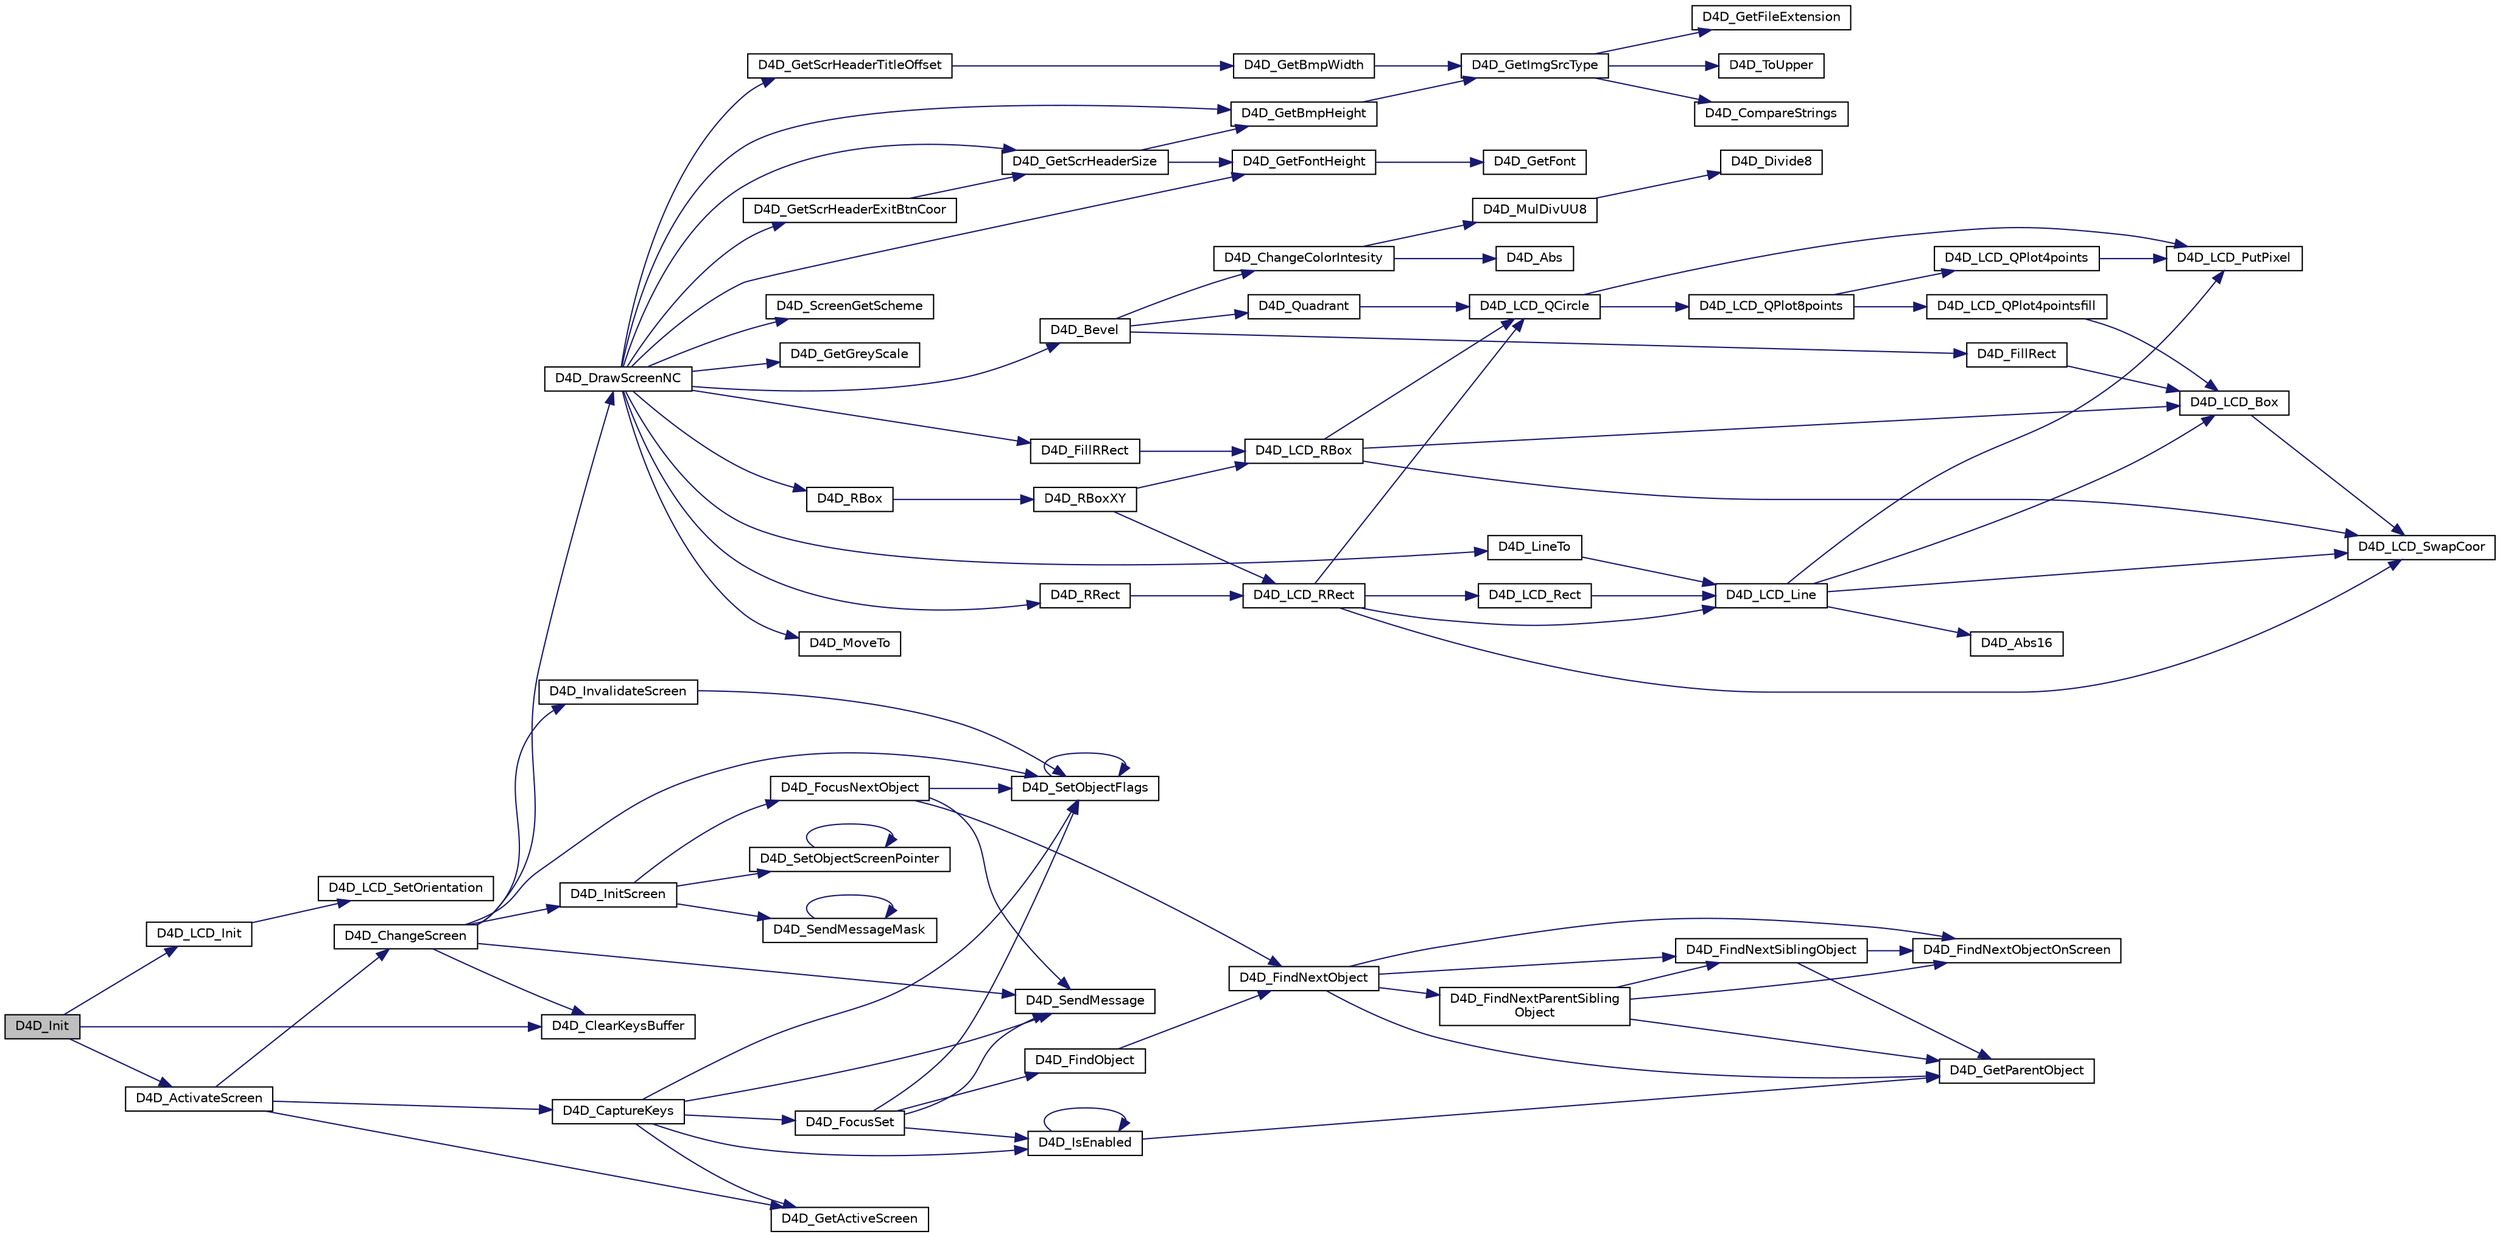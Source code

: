 digraph "D4D_Init"
{
  edge [fontname="Helvetica",fontsize="10",labelfontname="Helvetica",labelfontsize="10"];
  node [fontname="Helvetica",fontsize="10",shape=record];
  rankdir="LR";
  Node1 [label="D4D_Init",height=0.2,width=0.4,color="black", fillcolor="grey75", style="filled" fontcolor="black"];
  Node1 -> Node2 [color="midnightblue",fontsize="10",style="solid",fontname="Helvetica"];
  Node2 [label="D4D_LCD_Init",height=0.2,width=0.4,color="black", fillcolor="white", style="filled",URL="$d4d__low_8c.html#a29b4f2e1adcde8369f654334395ef10d"];
  Node2 -> Node3 [color="midnightblue",fontsize="10",style="solid",fontname="Helvetica"];
  Node3 [label="D4D_LCD_SetOrientation",height=0.2,width=0.4,color="black", fillcolor="white", style="filled",URL="$d4d__low_8c.html#a781406853199f73424623e4bcd04a8a7"];
  Node1 -> Node4 [color="midnightblue",fontsize="10",style="solid",fontname="Helvetica"];
  Node4 [label="D4D_ClearKeysBuffer",height=0.2,width=0.4,color="black", fillcolor="white", style="filled",URL="$group__doxd4d__base__func.html#ga019d5524f4ec9275c7f08d7296e0d546",tooltip="Clear all rest information about pushed Keys in buffer. "];
  Node1 -> Node5 [color="midnightblue",fontsize="10",style="solid",fontname="Helvetica"];
  Node5 [label="D4D_ActivateScreen",height=0.2,width=0.4,color="black", fillcolor="white", style="filled",URL="$group__doxd4d__screen__func.html#gaeda5819fd96fbac4e876e8970eed466a",tooltip="The function activate the new screen. "];
  Node5 -> Node6 [color="midnightblue",fontsize="10",style="solid",fontname="Helvetica"];
  Node6 [label="D4D_CaptureKeys",height=0.2,width=0.4,color="black", fillcolor="white", style="filled",URL="$group__doxd4d__object__func.html#gaf785f10de38c2df9523cd3466035f93f",tooltip="Function switch on capturing the keys to objects. "];
  Node6 -> Node7 [color="midnightblue",fontsize="10",style="solid",fontname="Helvetica"];
  Node7 [label="D4D_GetActiveScreen",height=0.2,width=0.4,color="black", fillcolor="white", style="filled",URL="$group__doxd4d__screen__func.html#ga60bd18ea3f1e4d87c1eda36c0f4c01f9",tooltip="Returns pointer to current active screen. "];
  Node6 -> Node8 [color="midnightblue",fontsize="10",style="solid",fontname="Helvetica"];
  Node8 [label="D4D_SetObjectFlags",height=0.2,width=0.4,color="black", fillcolor="white", style="filled",URL="$d4d__object_8c.html#a9ea5194ba65b4124d374109fa782d237"];
  Node8 -> Node8 [color="midnightblue",fontsize="10",style="solid",fontname="Helvetica"];
  Node6 -> Node9 [color="midnightblue",fontsize="10",style="solid",fontname="Helvetica"];
  Node9 [label="D4D_SendMessage",height=0.2,width=0.4,color="black", fillcolor="white", style="filled",URL="$d4d__base_8c.html#ad307c9584a62c2cb94cab1ea72ad3c47"];
  Node6 -> Node10 [color="midnightblue",fontsize="10",style="solid",fontname="Helvetica"];
  Node10 [label="D4D_IsEnabled",height=0.2,width=0.4,color="black", fillcolor="white", style="filled",URL="$group__doxd4d__object__func.html#gada4f81524444a3cabef73d4fa2988b15",tooltip="Function find out if the object is enabled or not. "];
  Node10 -> Node11 [color="midnightblue",fontsize="10",style="solid",fontname="Helvetica"];
  Node11 [label="D4D_GetParentObject",height=0.2,width=0.4,color="black", fillcolor="white", style="filled",URL="$d4d__object_8c.html#aeb1e10fa1768c3ab69bae8f35fbdde9e"];
  Node10 -> Node10 [color="midnightblue",fontsize="10",style="solid",fontname="Helvetica"];
  Node6 -> Node12 [color="midnightblue",fontsize="10",style="solid",fontname="Helvetica"];
  Node12 [label="D4D_FocusSet",height=0.2,width=0.4,color="black", fillcolor="white", style="filled",URL="$group__doxd4d__screen__func.html#gac8938c4e965acfa7f40094d4508e039d",tooltip="The function set the obejct focus to new object. "];
  Node12 -> Node13 [color="midnightblue",fontsize="10",style="solid",fontname="Helvetica"];
  Node13 [label="D4D_FindObject",height=0.2,width=0.4,color="black", fillcolor="white", style="filled",URL="$d4d__screen_8c.html#a8779d8ec70a52bbf56484fa8cd8b1884"];
  Node13 -> Node14 [color="midnightblue",fontsize="10",style="solid",fontname="Helvetica"];
  Node14 [label="D4D_FindNextObject",height=0.2,width=0.4,color="black", fillcolor="white", style="filled",URL="$d4d__object_8c.html#a60c5cc0c04e845b028fd591039d72b4f"];
  Node14 -> Node15 [color="midnightblue",fontsize="10",style="solid",fontname="Helvetica"];
  Node15 [label="D4D_FindNextObjectOnScreen",height=0.2,width=0.4,color="black", fillcolor="white", style="filled",URL="$d4d__object_8c.html#a52bc37a5836b83fb088514a94ef63258"];
  Node14 -> Node16 [color="midnightblue",fontsize="10",style="solid",fontname="Helvetica"];
  Node16 [label="D4D_FindNextSiblingObject",height=0.2,width=0.4,color="black", fillcolor="white", style="filled",URL="$d4d__object_8c.html#ac6d2a59c98f9f37d65a3ca2f2ac53a1a"];
  Node16 -> Node11 [color="midnightblue",fontsize="10",style="solid",fontname="Helvetica"];
  Node16 -> Node15 [color="midnightblue",fontsize="10",style="solid",fontname="Helvetica"];
  Node14 -> Node17 [color="midnightblue",fontsize="10",style="solid",fontname="Helvetica"];
  Node17 [label="D4D_FindNextParentSibling\lObject",height=0.2,width=0.4,color="black", fillcolor="white", style="filled",URL="$d4d__object_8c.html#a94f877d36a6c5dde73c340fc90bfd42d"];
  Node17 -> Node11 [color="midnightblue",fontsize="10",style="solid",fontname="Helvetica"];
  Node17 -> Node15 [color="midnightblue",fontsize="10",style="solid",fontname="Helvetica"];
  Node17 -> Node16 [color="midnightblue",fontsize="10",style="solid",fontname="Helvetica"];
  Node14 -> Node11 [color="midnightblue",fontsize="10",style="solid",fontname="Helvetica"];
  Node12 -> Node10 [color="midnightblue",fontsize="10",style="solid",fontname="Helvetica"];
  Node12 -> Node8 [color="midnightblue",fontsize="10",style="solid",fontname="Helvetica"];
  Node12 -> Node9 [color="midnightblue",fontsize="10",style="solid",fontname="Helvetica"];
  Node5 -> Node7 [color="midnightblue",fontsize="10",style="solid",fontname="Helvetica"];
  Node5 -> Node18 [color="midnightblue",fontsize="10",style="solid",fontname="Helvetica"];
  Node18 [label="D4D_ChangeScreen",height=0.2,width=0.4,color="black", fillcolor="white", style="filled",URL="$d4d__screen_8c.html#acd4a0ec9fe607db2f8e67757620e4523"];
  Node18 -> Node8 [color="midnightblue",fontsize="10",style="solid",fontname="Helvetica"];
  Node18 -> Node9 [color="midnightblue",fontsize="10",style="solid",fontname="Helvetica"];
  Node18 -> Node19 [color="midnightblue",fontsize="10",style="solid",fontname="Helvetica"];
  Node19 [label="D4D_DrawScreenNC",height=0.2,width=0.4,color="black", fillcolor="white", style="filled",URL="$d4d__screen_8c.html#a18d7e510aeb90ed092e9a0914d501943"];
  Node19 -> Node20 [color="midnightblue",fontsize="10",style="solid",fontname="Helvetica"];
  Node20 [label="D4D_ScreenGetScheme",height=0.2,width=0.4,color="black", fillcolor="white", style="filled",URL="$d4d_8h.html#aff79f1fe75542112c6a26f29eae32180"];
  Node19 -> Node21 [color="midnightblue",fontsize="10",style="solid",fontname="Helvetica"];
  Node21 [label="D4D_FillRRect",height=0.2,width=0.4,color="black", fillcolor="white", style="filled",URL="$group__doxd4d__basic__draw__func.html#ga8e67d983050dc41e2984a44af9f989c5",tooltip="Function draw filled rectangle on the screen with round corners. "];
  Node21 -> Node22 [color="midnightblue",fontsize="10",style="solid",fontname="Helvetica"];
  Node22 [label="D4D_LCD_RBox",height=0.2,width=0.4,color="black", fillcolor="white", style="filled",URL="$d4d__low_8c.html#a69f1735f580a19e4a777736f017cf0c1"];
  Node22 -> Node23 [color="midnightblue",fontsize="10",style="solid",fontname="Helvetica"];
  Node23 [label="D4D_LCD_SwapCoor",height=0.2,width=0.4,color="black", fillcolor="white", style="filled",URL="$d4d__low_8c.html#a450664aef631dc065b1d290e8b75f863"];
  Node22 -> Node24 [color="midnightblue",fontsize="10",style="solid",fontname="Helvetica"];
  Node24 [label="D4D_LCD_Box",height=0.2,width=0.4,color="black", fillcolor="white", style="filled",URL="$d4d__low_8c.html#a65810021c5d69c06eeefa40f0c800b60"];
  Node24 -> Node23 [color="midnightblue",fontsize="10",style="solid",fontname="Helvetica"];
  Node22 -> Node25 [color="midnightblue",fontsize="10",style="solid",fontname="Helvetica"];
  Node25 [label="D4D_LCD_QCircle",height=0.2,width=0.4,color="black", fillcolor="white", style="filled",URL="$d4d__low_8c.html#a0b3fcdb3eb314f2fe830cc257627de8c"];
  Node25 -> Node26 [color="midnightblue",fontsize="10",style="solid",fontname="Helvetica"];
  Node26 [label="D4D_LCD_PutPixel",height=0.2,width=0.4,color="black", fillcolor="white", style="filled",URL="$d4d__low_8c.html#a7df9d0f828a7a12cbf56d640217a7d8a"];
  Node25 -> Node27 [color="midnightblue",fontsize="10",style="solid",fontname="Helvetica"];
  Node27 [label="D4D_LCD_QPlot8points",height=0.2,width=0.4,color="black", fillcolor="white", style="filled",URL="$d4d__low_8c.html#a8567ee4b31298bfe6f6e7959bcf5456f"];
  Node27 -> Node28 [color="midnightblue",fontsize="10",style="solid",fontname="Helvetica"];
  Node28 [label="D4D_LCD_QPlot4pointsfill",height=0.2,width=0.4,color="black", fillcolor="white", style="filled",URL="$d4d__low_8c.html#a97e36119e00202bde366aab6f0c61672"];
  Node28 -> Node24 [color="midnightblue",fontsize="10",style="solid",fontname="Helvetica"];
  Node27 -> Node29 [color="midnightblue",fontsize="10",style="solid",fontname="Helvetica"];
  Node29 [label="D4D_LCD_QPlot4points",height=0.2,width=0.4,color="black", fillcolor="white", style="filled",URL="$d4d__low_8c.html#afde60e05692fa0721250ce6925313e17"];
  Node29 -> Node26 [color="midnightblue",fontsize="10",style="solid",fontname="Helvetica"];
  Node19 -> Node30 [color="midnightblue",fontsize="10",style="solid",fontname="Helvetica"];
  Node30 [label="D4D_Bevel",height=0.2,width=0.4,color="black", fillcolor="white", style="filled",URL="$group__doxd4d__basic__draw__func.html#gab2a67b0452682941ea6930ad5df6a824",tooltip="Function draw standard object bevel specified by parameters. "];
  Node30 -> Node31 [color="midnightblue",fontsize="10",style="solid",fontname="Helvetica"];
  Node31 [label="D4D_ChangeColorIntesity",height=0.2,width=0.4,color="black", fillcolor="white", style="filled",URL="$group__doxd4d__scheme__func.html#ga77e2ec7e804c88e475f5621053773268",tooltip="Compute change of color intesity. "];
  Node31 -> Node32 [color="midnightblue",fontsize="10",style="solid",fontname="Helvetica"];
  Node32 [label="D4D_Abs",height=0.2,width=0.4,color="black", fillcolor="white", style="filled",URL="$group__doxd4d__math__func.html#gace9b50d1b3fc631ced8489183a714804",tooltip="Calculation of absolute value - 8 bit. "];
  Node31 -> Node33 [color="midnightblue",fontsize="10",style="solid",fontname="Helvetica"];
  Node33 [label="D4D_MulDivUU8",height=0.2,width=0.4,color="black", fillcolor="white", style="filled",URL="$group__doxd4d__math__func.html#ga1710a1b4ba7ec0d739c0fab1ab5b4ed9",tooltip="Simple proportion unsigned calculation - 8 bit. "];
  Node33 -> Node34 [color="midnightblue",fontsize="10",style="solid",fontname="Helvetica"];
  Node34 [label="D4D_Divide8",height=0.2,width=0.4,color="black", fillcolor="white", style="filled",URL="$d4d__math_8c.html#a84562213c3bb119f9ed4afd0ce75cc52",tooltip="Fast 16/8=8 divide operation with rounding and saturation. "];
  Node30 -> Node35 [color="midnightblue",fontsize="10",style="solid",fontname="Helvetica"];
  Node35 [label="D4D_Quadrant",height=0.2,width=0.4,color="black", fillcolor="white", style="filled",URL="$group__doxd4d__basic__draw__func.html#ga4ea4484aca8a7a3bdeaa24aa26bfd02a",tooltip="Function draw quadrant of circle on the screen. "];
  Node35 -> Node25 [color="midnightblue",fontsize="10",style="solid",fontname="Helvetica"];
  Node30 -> Node36 [color="midnightblue",fontsize="10",style="solid",fontname="Helvetica"];
  Node36 [label="D4D_FillRect",height=0.2,width=0.4,color="black", fillcolor="white", style="filled",URL="$group__doxd4d__basic__draw__func.html#gaab878b72dcc003891ceaf705088c611c",tooltip="Function draw filled rectangle on the screen. "];
  Node36 -> Node24 [color="midnightblue",fontsize="10",style="solid",fontname="Helvetica"];
  Node19 -> Node37 [color="midnightblue",fontsize="10",style="solid",fontname="Helvetica"];
  Node37 [label="D4D_RRect",height=0.2,width=0.4,color="black", fillcolor="white", style="filled",URL="$group__doxd4d__basic__draw__func.html#ga0396be35ce2a28935e3aed036cf52a80",tooltip="Function draw rectangle on the screen with round corners. "];
  Node37 -> Node38 [color="midnightblue",fontsize="10",style="solid",fontname="Helvetica"];
  Node38 [label="D4D_LCD_RRect",height=0.2,width=0.4,color="black", fillcolor="white", style="filled",URL="$d4d__low_8c.html#a8f9c6276de8111853b9b73e87e2b004a"];
  Node38 -> Node23 [color="midnightblue",fontsize="10",style="solid",fontname="Helvetica"];
  Node38 -> Node39 [color="midnightblue",fontsize="10",style="solid",fontname="Helvetica"];
  Node39 [label="D4D_LCD_Line",height=0.2,width=0.4,color="black", fillcolor="white", style="filled",URL="$d4d__low_8c.html#a3aca803259156c65646263edab27275a"];
  Node39 -> Node23 [color="midnightblue",fontsize="10",style="solid",fontname="Helvetica"];
  Node39 -> Node24 [color="midnightblue",fontsize="10",style="solid",fontname="Helvetica"];
  Node39 -> Node40 [color="midnightblue",fontsize="10",style="solid",fontname="Helvetica"];
  Node40 [label="D4D_Abs16",height=0.2,width=0.4,color="black", fillcolor="white", style="filled",URL="$group__doxd4d__math__func.html#ga5913b7126e093be7728640d43ce4803b",tooltip="Calculation of absolute value - 16 bit. "];
  Node39 -> Node26 [color="midnightblue",fontsize="10",style="solid",fontname="Helvetica"];
  Node38 -> Node25 [color="midnightblue",fontsize="10",style="solid",fontname="Helvetica"];
  Node38 -> Node41 [color="midnightblue",fontsize="10",style="solid",fontname="Helvetica"];
  Node41 [label="D4D_LCD_Rect",height=0.2,width=0.4,color="black", fillcolor="white", style="filled",URL="$d4d__low_8c.html#a61637753b03d0ada6e7f8ca501f0e70b"];
  Node41 -> Node39 [color="midnightblue",fontsize="10",style="solid",fontname="Helvetica"];
  Node19 -> Node42 [color="midnightblue",fontsize="10",style="solid",fontname="Helvetica"];
  Node42 [label="D4D_GetGreyScale",height=0.2,width=0.4,color="black", fillcolor="white", style="filled",URL="$group__doxd4d__scheme__func.html#ga4ee216fb62548357ee1b19f460d29087",tooltip="Compute the grayscale color. "];
  Node19 -> Node43 [color="midnightblue",fontsize="10",style="solid",fontname="Helvetica"];
  Node43 [label="D4D_GetScrHeaderSize",height=0.2,width=0.4,color="black", fillcolor="white", style="filled",URL="$d4d__private_8h.html#a3c878628fb15057f286e4dcb835e1bb4"];
  Node43 -> Node44 [color="midnightblue",fontsize="10",style="solid",fontname="Helvetica"];
  Node44 [label="D4D_GetFontHeight",height=0.2,width=0.4,color="black", fillcolor="white", style="filled",URL="$d4d__font_8c.html#aae629b70981b64e916bda3d9229f7e83"];
  Node44 -> Node45 [color="midnightblue",fontsize="10",style="solid",fontname="Helvetica"];
  Node45 [label="D4D_GetFont",height=0.2,width=0.4,color="black", fillcolor="white", style="filled",URL="$d4d__font_8c.html#acf704a759fded3786de7a83a0e783f2a"];
  Node43 -> Node46 [color="midnightblue",fontsize="10",style="solid",fontname="Helvetica"];
  Node46 [label="D4D_GetBmpHeight",height=0.2,width=0.4,color="black", fillcolor="white", style="filled",URL="$group__doxd4d__bmp__func.html#gaf9d004f6dfa39b1779436b038393e363",tooltip="Function gets information about bitmap height. "];
  Node46 -> Node47 [color="midnightblue",fontsize="10",style="solid",fontname="Helvetica"];
  Node47 [label="D4D_GetImgSrcType",height=0.2,width=0.4,color="black", fillcolor="white", style="filled",URL="$group__doxd4d__bmp__func.html#gabe9ce992fdfbc6558241ceab709a2d9a",tooltip="Function returns the type of image source. "];
  Node47 -> Node48 [color="midnightblue",fontsize="10",style="solid",fontname="Helvetica"];
  Node48 [label="D4D_GetFileExtension",height=0.2,width=0.4,color="black", fillcolor="white", style="filled",URL="$d4d__extsrc_8h.html#a52cdd23a333071ed9cb9ce52d84451e3"];
  Node47 -> Node49 [color="midnightblue",fontsize="10",style="solid",fontname="Helvetica"];
  Node49 [label="D4D_ToUpper",height=0.2,width=0.4,color="black", fillcolor="white", style="filled",URL="$d4d__extsrc_8c.html#ac667a2f5348399a4b6d7ad1b1401e879",tooltip="The function convert all small alpha characters to upper in string(terminated by zero) ..."];
  Node47 -> Node50 [color="midnightblue",fontsize="10",style="solid",fontname="Helvetica"];
  Node50 [label="D4D_CompareStrings",height=0.2,width=0.4,color="black", fillcolor="white", style="filled",URL="$d4d__extsrc_8c.html#af627f992df1931d95ae84b44258dc65e",tooltip="The function copare two strings (terminated by zero) "];
  Node19 -> Node46 [color="midnightblue",fontsize="10",style="solid",fontname="Helvetica"];
  Node19 -> Node51 [color="midnightblue",fontsize="10",style="solid",fontname="Helvetica"];
  Node51 [label="D4D_GetScrHeaderTitleOffset",height=0.2,width=0.4,color="black", fillcolor="white", style="filled",URL="$d4d__screen_8c.html#af3d832c75f178551d95a60129a0ca88b"];
  Node51 -> Node52 [color="midnightblue",fontsize="10",style="solid",fontname="Helvetica"];
  Node52 [label="D4D_GetBmpWidth",height=0.2,width=0.4,color="black", fillcolor="white", style="filled",URL="$group__doxd4d__bmp__func.html#ga3e98116556c574e5501db71e9de8208c",tooltip="Function gets information about bitmap width. "];
  Node52 -> Node47 [color="midnightblue",fontsize="10",style="solid",fontname="Helvetica"];
  Node19 -> Node44 [color="midnightblue",fontsize="10",style="solid",fontname="Helvetica"];
  Node19 -> Node53 [color="midnightblue",fontsize="10",style="solid",fontname="Helvetica"];
  Node53 [label="D4D_GetScrHeaderExitBtnCoor",height=0.2,width=0.4,color="black", fillcolor="white", style="filled",URL="$d4d__screen_8c.html#a68e926dba9aeef87fddcf28175f1e0a9"];
  Node53 -> Node43 [color="midnightblue",fontsize="10",style="solid",fontname="Helvetica"];
  Node19 -> Node54 [color="midnightblue",fontsize="10",style="solid",fontname="Helvetica"];
  Node54 [label="D4D_RBox",height=0.2,width=0.4,color="black", fillcolor="white", style="filled",URL="$group__doxd4d__basic__draw__func.html#ga950feb5845ca062bf98e5aef1aa13b56",tooltip="Function draw filled rectangle with outline on the screen with round corners. "];
  Node54 -> Node55 [color="midnightblue",fontsize="10",style="solid",fontname="Helvetica"];
  Node55 [label="D4D_RBoxXY",height=0.2,width=0.4,color="black", fillcolor="white", style="filled",URL="$group__doxd4d__basic__draw__func.html#gac00e96f797a9640ec342c688b2117f57",tooltip="Function draw filled rectangle with outline on the screen with round corners. "];
  Node55 -> Node22 [color="midnightblue",fontsize="10",style="solid",fontname="Helvetica"];
  Node55 -> Node38 [color="midnightblue",fontsize="10",style="solid",fontname="Helvetica"];
  Node19 -> Node56 [color="midnightblue",fontsize="10",style="solid",fontname="Helvetica"];
  Node56 [label="D4D_MoveTo",height=0.2,width=0.4,color="black", fillcolor="white", style="filled",URL="$group__doxd4d__basic__draw__func.html#gaeaf75234e6158d0c84eb03c5eaef6eef",tooltip="Function move logic cursor to new position. "];
  Node19 -> Node57 [color="midnightblue",fontsize="10",style="solid",fontname="Helvetica"];
  Node57 [label="D4D_LineTo",height=0.2,width=0.4,color="black", fillcolor="white", style="filled",URL="$group__doxd4d__basic__draw__func.html#gaccc98a88c426ccb03b4a7c508872fd68",tooltip="Function draw line on the screen. "];
  Node57 -> Node39 [color="midnightblue",fontsize="10",style="solid",fontname="Helvetica"];
  Node18 -> Node58 [color="midnightblue",fontsize="10",style="solid",fontname="Helvetica"];
  Node58 [label="D4D_InvalidateScreen",height=0.2,width=0.4,color="black", fillcolor="white", style="filled",URL="$group__doxd4d__screen__func.html#ga5633d19ba95be7b25045ed76d08bd2a7",tooltip="The function mark the screen and its abject as &quot;redraw pending&quot;. "];
  Node58 -> Node8 [color="midnightblue",fontsize="10",style="solid",fontname="Helvetica"];
  Node18 -> Node59 [color="midnightblue",fontsize="10",style="solid",fontname="Helvetica"];
  Node59 [label="D4D_InitScreen",height=0.2,width=0.4,color="black", fillcolor="white", style="filled",URL="$group__doxd4d__screen__func.html#ga4023155a9b150a2be8807bec80d2e515",tooltip="The function inits the screen and its objects for first time case. "];
  Node59 -> Node60 [color="midnightblue",fontsize="10",style="solid",fontname="Helvetica"];
  Node60 [label="D4D_SetObjectScreenPointer",height=0.2,width=0.4,color="black", fillcolor="white", style="filled",URL="$d4d__object_8c.html#ae69ba41c5b7c264ce9990bf1ad7019dd"];
  Node60 -> Node60 [color="midnightblue",fontsize="10",style="solid",fontname="Helvetica"];
  Node59 -> Node61 [color="midnightblue",fontsize="10",style="solid",fontname="Helvetica"];
  Node61 [label="D4D_SendMessageMask",height=0.2,width=0.4,color="black", fillcolor="white", style="filled",URL="$d4d__base_8c.html#ab590cc57b04b9e3733acbf137f929bba"];
  Node61 -> Node61 [color="midnightblue",fontsize="10",style="solid",fontname="Helvetica"];
  Node59 -> Node62 [color="midnightblue",fontsize="10",style="solid",fontname="Helvetica"];
  Node62 [label="D4D_FocusNextObject",height=0.2,width=0.4,color="black", fillcolor="white", style="filled",URL="$group__doxd4d__screen__func.html#gab37ec362fa71d6352ceac0a1558529fa",tooltip="The function change focus to the next object in the given screen. "];
  Node62 -> Node14 [color="midnightblue",fontsize="10",style="solid",fontname="Helvetica"];
  Node62 -> Node8 [color="midnightblue",fontsize="10",style="solid",fontname="Helvetica"];
  Node62 -> Node9 [color="midnightblue",fontsize="10",style="solid",fontname="Helvetica"];
  Node18 -> Node4 [color="midnightblue",fontsize="10",style="solid",fontname="Helvetica"];
}
